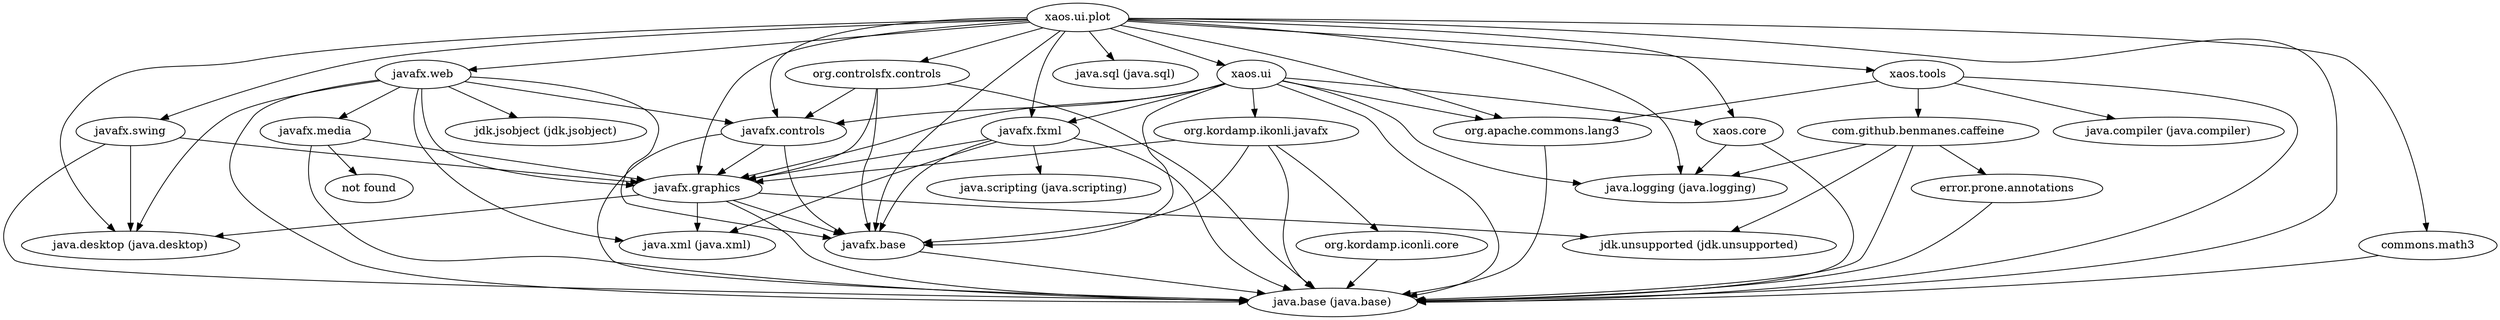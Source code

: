digraph "summary" {
  "javafx.media"                                     -> "java.base (java.base)";
  "javafx.media"                                     -> "javafx.graphics";
  "javafx.media"                                     -> "not found";
  "org.controlsfx.controls"                          -> "java.base (java.base)";
  "org.controlsfx.controls"                          -> "javafx.base";
  "org.controlsfx.controls"                          -> "javafx.controls";
  "org.controlsfx.controls"                          -> "javafx.graphics";
  "javafx.base"                                      -> "java.base (java.base)";
  "org.kordamp.ikonli.javafx"                        -> "java.base (java.base)";
  "org.kordamp.ikonli.javafx"                        -> "javafx.base";
  "org.kordamp.ikonli.javafx"                        -> "javafx.graphics";
  "org.kordamp.ikonli.javafx"                        -> "org.kordamp.iconli.core";
  "xaos.ui.plot"                                     -> "commons.math3";
  "xaos.ui.plot"                                     -> "java.base (java.base)";
  "xaos.ui.plot"                                     -> "java.desktop (java.desktop)";
  "xaos.ui.plot"                                     -> "java.logging (java.logging)";
  "xaos.ui.plot"                                     -> "java.sql (java.sql)";
  "xaos.ui.plot"                                     -> "javafx.base";
  "xaos.ui.plot"                                     -> "javafx.controls";
  "xaos.ui.plot"                                     -> "javafx.fxml";
  "xaos.ui.plot"                                     -> "javafx.graphics";
  "xaos.ui.plot"                                     -> "javafx.swing";
  "xaos.ui.plot"                                     -> "javafx.web";
  "xaos.ui.plot"                                     -> "org.apache.commons.lang3";
  "xaos.ui.plot"                                     -> "org.controlsfx.controls";
  "xaos.ui.plot"                                     -> "xaos.core";
  "xaos.ui.plot"                                     -> "xaos.tools";
  "xaos.ui.plot"                                     -> "xaos.ui";
  "javafx.swing"                                     -> "java.base (java.base)";
  "javafx.swing"                                     -> "java.desktop (java.desktop)";
  "javafx.swing"                                     -> "javafx.graphics";
  "javafx.fxml"                                      -> "java.base (java.base)";
  "javafx.fxml"                                      -> "java.scripting (java.scripting)";
  "javafx.fxml"                                      -> "java.xml (java.xml)";
  "javafx.fxml"                                      -> "javafx.base";
  "javafx.fxml"                                      -> "javafx.graphics";
  "com.github.benmanes.caffeine"                     -> "error.prone.annotations";
  "com.github.benmanes.caffeine"                     -> "java.base (java.base)";
  "com.github.benmanes.caffeine"                     -> "java.logging (java.logging)";
  "com.github.benmanes.caffeine"                     -> "jdk.unsupported (jdk.unsupported)";
  "error.prone.annotations"                          -> "java.base (java.base)";
  "commons.math3"                                    -> "java.base (java.base)";
  "org.apache.commons.lang3"                         -> "java.base (java.base)";
  "xaos.core"                                        -> "java.base (java.base)";
  "xaos.core"                                        -> "java.logging (java.logging)";
  "javafx.web"                                       -> "java.base (java.base)";
  "javafx.web"                                       -> "java.desktop (java.desktop)";
  "javafx.web"                                       -> "java.xml (java.xml)";
  "javafx.web"                                       -> "javafx.base";
  "javafx.web"                                       -> "javafx.controls";
  "javafx.web"                                       -> "javafx.graphics";
  "javafx.web"                                       -> "javafx.media";
  "javafx.web"                                       -> "jdk.jsobject (jdk.jsobject)";
  "javafx.graphics"                                  -> "java.base (java.base)";
  "javafx.graphics"                                  -> "java.desktop (java.desktop)";
  "javafx.graphics"                                  -> "java.xml (java.xml)";
  "javafx.graphics"                                  -> "javafx.base";
  "javafx.graphics"                                  -> "jdk.unsupported (jdk.unsupported)";
  "javafx.controls"                                  -> "java.base (java.base)";
  "javafx.controls"                                  -> "javafx.base";
  "javafx.controls"                                  -> "javafx.graphics";
  "xaos.ui"                                          -> "java.base (java.base)";
  "xaos.ui"                                          -> "java.logging (java.logging)";
  "xaos.ui"                                          -> "javafx.base";
  "xaos.ui"                                          -> "javafx.controls";
  "xaos.ui"                                          -> "javafx.fxml";
  "xaos.ui"                                          -> "javafx.graphics";
  "xaos.ui"                                          -> "org.apache.commons.lang3";
  "xaos.ui"                                          -> "org.kordamp.ikonli.javafx";
  "xaos.ui"                                          -> "xaos.core";
  "org.kordamp.iconli.core"                          -> "java.base (java.base)";
  "xaos.tools"                                       -> "com.github.benmanes.caffeine";
  "xaos.tools"                                       -> "java.base (java.base)";
  "xaos.tools"                                       -> "java.compiler (java.compiler)";
  "xaos.tools"                                       -> "org.apache.commons.lang3";
}
